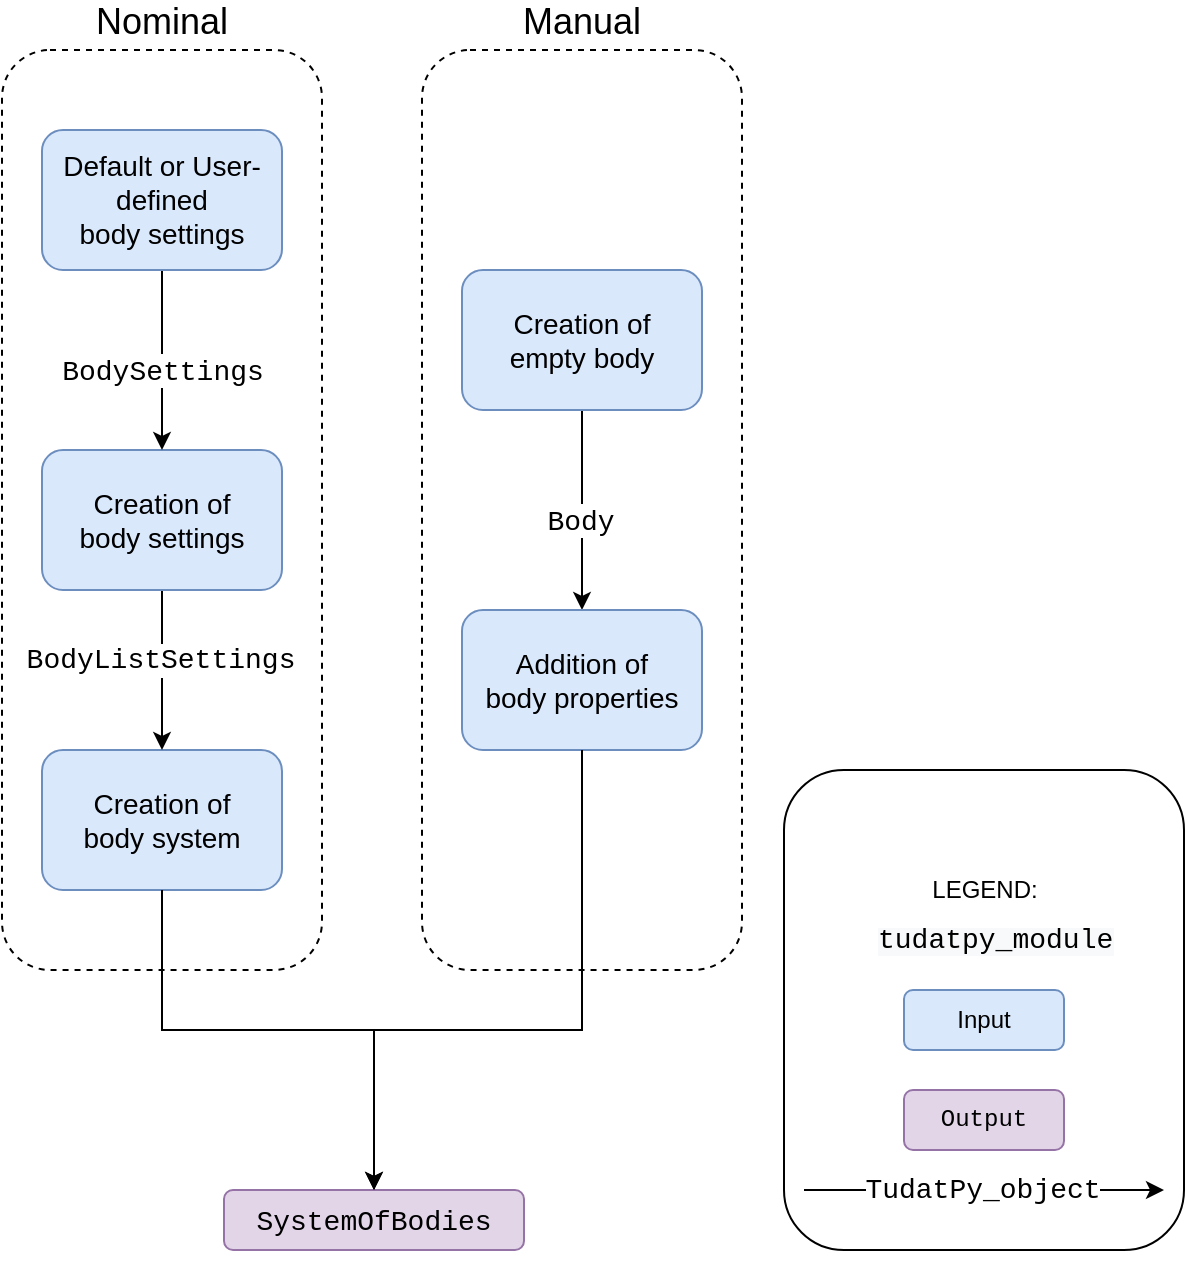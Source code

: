 <mxfile version="26.0.7">
  <diagram id="aToEdywbOcdsvHlXWydX" name="Page-1">
    <mxGraphModel dx="1140" dy="1580" grid="1" gridSize="10" guides="1" tooltips="1" connect="1" arrows="1" fold="1" page="1" pageScale="1" pageWidth="1100" pageHeight="850" math="0" shadow="0">
      <root>
        <mxCell id="0" />
        <mxCell id="1" parent="0" />
        <mxCell id="P4K3XKW29_5Jf-HjrCSx-24" value="" style="edgeStyle=orthogonalEdgeStyle;rounded=0;orthogonalLoop=1;jettySize=auto;html=1;fontSize=14;" parent="1" edge="1">
          <mxGeometry relative="1" as="geometry">
            <mxPoint x="385" y="460" as="sourcePoint" />
            <mxPoint x="385" y="530" as="targetPoint" />
          </mxGeometry>
        </mxCell>
        <mxCell id="P4K3XKW29_5Jf-HjrCSx-36" value="&lt;font style=&quot;font-size: 18px;&quot;&gt;Nominal&lt;/font&gt;" style="rounded=1;whiteSpace=wrap;html=1;dashed=1;labelPosition=center;verticalLabelPosition=top;align=center;verticalAlign=bottom;" parent="1" vertex="1">
          <mxGeometry x="199" y="-70" width="160" height="460" as="geometry" />
        </mxCell>
        <mxCell id="P4K3XKW29_5Jf-HjrCSx-16" value="Creation of &lt;br style=&quot;font-size: 14px;&quot;&gt;body system" style="rounded=1;whiteSpace=wrap;html=1;fillColor=#dae8fc;strokeColor=#6c8ebf;fontSize=14;" parent="1" vertex="1">
          <mxGeometry x="219" y="280" width="120" height="70" as="geometry" />
        </mxCell>
        <mxCell id="P4K3XKW29_5Jf-HjrCSx-22" value="&lt;font face=&quot;Courier New&quot;&gt;SystemOfBodies&lt;/font&gt;" style="rounded=1;whiteSpace=wrap;html=1;fillColor=#e1d5e7;strokeColor=#9673a6;fontSize=14;" parent="1" vertex="1">
          <mxGeometry x="310" y="500" width="150" height="30" as="geometry" />
        </mxCell>
        <mxCell id="P4K3XKW29_5Jf-HjrCSx-28" style="edgeStyle=orthogonalEdgeStyle;rounded=0;orthogonalLoop=1;jettySize=auto;html=1;fontFamily=Courier New;fontSize=14;" parent="1" source="P4K3XKW29_5Jf-HjrCSx-25" target="P4K3XKW29_5Jf-HjrCSx-16" edge="1">
          <mxGeometry relative="1" as="geometry" />
        </mxCell>
        <mxCell id="P4K3XKW29_5Jf-HjrCSx-29" value="BodyListSettings" style="edgeLabel;html=1;align=center;verticalAlign=middle;resizable=0;points=[];fontSize=14;fontFamily=Courier New;" parent="P4K3XKW29_5Jf-HjrCSx-28" vertex="1" connectable="0">
          <mxGeometry x="-0.125" y="-1" relative="1" as="geometry">
            <mxPoint as="offset" />
          </mxGeometry>
        </mxCell>
        <mxCell id="P4K3XKW29_5Jf-HjrCSx-25" value="Creation of &lt;br style=&quot;font-size: 14px&quot;&gt;body settings" style="rounded=1;whiteSpace=wrap;html=1;fillColor=#dae8fc;strokeColor=#6c8ebf;fontSize=14;" parent="1" vertex="1">
          <mxGeometry x="219" y="130" width="120" height="70" as="geometry" />
        </mxCell>
        <mxCell id="P4K3XKW29_5Jf-HjrCSx-35" style="edgeStyle=orthogonalEdgeStyle;rounded=0;orthogonalLoop=1;jettySize=auto;html=1;exitX=0.5;exitY=1;exitDx=0;exitDy=0;fontFamily=Courier New;fontSize=14;" parent="1" source="P4K3XKW29_5Jf-HjrCSx-31" edge="1">
          <mxGeometry relative="1" as="geometry">
            <mxPoint x="279" y="130" as="targetPoint" />
          </mxGeometry>
        </mxCell>
        <mxCell id="P4K3XKW29_5Jf-HjrCSx-51" value="&lt;span style=&quot;font-family: &amp;#34;courier new&amp;#34;&quot;&gt;BodySettings&lt;/span&gt;" style="edgeLabel;html=1;align=center;verticalAlign=middle;resizable=0;points=[];fontSize=14;fontFamily=Helvetica;" parent="P4K3XKW29_5Jf-HjrCSx-35" vertex="1" connectable="0">
          <mxGeometry x="-0.647" y="-1" relative="1" as="geometry">
            <mxPoint x="1" y="34" as="offset" />
          </mxGeometry>
        </mxCell>
        <mxCell id="P4K3XKW29_5Jf-HjrCSx-31" value="Default or User-defined &lt;br&gt;body settings" style="rounded=1;whiteSpace=wrap;html=1;fillColor=#dae8fc;strokeColor=#6c8ebf;fontSize=14;" parent="1" vertex="1">
          <mxGeometry x="219" y="-30" width="120" height="70" as="geometry" />
        </mxCell>
        <mxCell id="P4K3XKW29_5Jf-HjrCSx-40" value="&lt;font style=&quot;font-size: 18px;&quot;&gt;Manual&lt;/font&gt;" style="rounded=1;whiteSpace=wrap;html=1;dashed=1;labelPosition=center;verticalLabelPosition=top;align=center;verticalAlign=bottom;" parent="1" vertex="1">
          <mxGeometry x="409" y="-70" width="160" height="460" as="geometry" />
        </mxCell>
        <mxCell id="P4K3XKW29_5Jf-HjrCSx-43" style="edgeStyle=orthogonalEdgeStyle;rounded=0;orthogonalLoop=1;jettySize=auto;html=1;exitX=0.5;exitY=1;exitDx=0;exitDy=0;entryX=0.5;entryY=0;entryDx=0;entryDy=0;fontFamily=Helvetica;fontSize=14;" parent="1" source="P4K3XKW29_5Jf-HjrCSx-41" target="P4K3XKW29_5Jf-HjrCSx-42" edge="1">
          <mxGeometry relative="1" as="geometry" />
        </mxCell>
        <mxCell id="P4K3XKW29_5Jf-HjrCSx-52" value="&lt;font face=&quot;Courier New&quot;&gt;Body&lt;/font&gt;" style="edgeLabel;html=1;align=center;verticalAlign=middle;resizable=0;points=[];fontSize=14;fontFamily=Helvetica;" parent="P4K3XKW29_5Jf-HjrCSx-43" vertex="1" connectable="0">
          <mxGeometry x="0.097" y="-1" relative="1" as="geometry">
            <mxPoint as="offset" />
          </mxGeometry>
        </mxCell>
        <mxCell id="P4K3XKW29_5Jf-HjrCSx-41" value="Creation of&lt;br&gt;empty body" style="rounded=1;whiteSpace=wrap;html=1;fillColor=#dae8fc;strokeColor=#6c8ebf;fontSize=14;" parent="1" vertex="1">
          <mxGeometry x="429" y="40" width="120" height="70" as="geometry" />
        </mxCell>
        <mxCell id="P4K3XKW29_5Jf-HjrCSx-45" style="edgeStyle=orthogonalEdgeStyle;rounded=0;orthogonalLoop=1;jettySize=auto;html=1;exitX=0.5;exitY=1;exitDx=0;exitDy=0;entryX=0.5;entryY=0;entryDx=0;entryDy=0;fontFamily=Helvetica;fontSize=14;" parent="1" source="P4K3XKW29_5Jf-HjrCSx-16" target="P4K3XKW29_5Jf-HjrCSx-22" edge="1">
          <mxGeometry relative="1" as="geometry">
            <Array as="points">
              <mxPoint x="279" y="420" />
              <mxPoint x="385" y="420" />
            </Array>
            <mxPoint x="385" y="530" as="targetPoint" />
          </mxGeometry>
        </mxCell>
        <mxCell id="P4K3XKW29_5Jf-HjrCSx-42" value="Addition of&lt;br&gt;body properties" style="rounded=1;whiteSpace=wrap;html=1;fillColor=#dae8fc;strokeColor=#6c8ebf;fontSize=14;" parent="1" vertex="1">
          <mxGeometry x="429" y="210" width="120" height="70" as="geometry" />
        </mxCell>
        <mxCell id="c9JJ2Y3SZzoH1PMOvmYE-2" value="" style="rounded=1;whiteSpace=wrap;html=1;labelPosition=left;verticalLabelPosition=top;align=right;verticalAlign=bottom;" parent="1" vertex="1">
          <mxGeometry x="590" y="290" width="200" height="240" as="geometry" />
        </mxCell>
        <mxCell id="c9JJ2Y3SZzoH1PMOvmYE-3" value="Input" style="rounded=1;whiteSpace=wrap;html=1;fillColor=#dae8fc;strokeColor=#6c8ebf;" parent="1" vertex="1">
          <mxGeometry x="650" y="400" width="80" height="30" as="geometry" />
        </mxCell>
        <mxCell id="c9JJ2Y3SZzoH1PMOvmYE-4" value="LEGEND:" style="text;html=1;align=center;verticalAlign=middle;resizable=0;points=[];autosize=1;strokeColor=none;fillColor=none;" parent="1" vertex="1">
          <mxGeometry x="655" y="340" width="70" height="20" as="geometry" />
        </mxCell>
        <mxCell id="c9JJ2Y3SZzoH1PMOvmYE-5" value="Output" style="rounded=1;whiteSpace=wrap;html=1;fillColor=#e1d5e7;strokeColor=#9673a6;fontFamily=Courier New;" parent="1" vertex="1">
          <mxGeometry x="650" y="450" width="80" height="30" as="geometry" />
        </mxCell>
        <mxCell id="c9JJ2Y3SZzoH1PMOvmYE-7" value="&lt;font face=&quot;Courier New&quot; style=&quot;font-size: 14px&quot;&gt;TudatPy_object&lt;/font&gt;" style="edgeStyle=orthogonalEdgeStyle;rounded=0;orthogonalLoop=1;jettySize=auto;html=1;" parent="1" edge="1">
          <mxGeometry relative="1" as="geometry">
            <mxPoint x="600" y="500" as="sourcePoint" />
            <mxPoint x="780" y="500" as="targetPoint" />
            <mxPoint x="-1" as="offset" />
          </mxGeometry>
        </mxCell>
        <mxCell id="c9JJ2Y3SZzoH1PMOvmYE-8" value="&lt;span style=&quot;color: rgb(0 , 0 , 0) ; font-family: &amp;#34;courier new&amp;#34; ; font-style: normal ; font-weight: normal ; letter-spacing: normal ; text-align: center ; text-indent: 0px ; text-transform: none ; word-spacing: 0px ; background-color: rgb(248 , 249 , 250) ; text-decoration: none ; display: inline ; float: none&quot;&gt;&lt;font style=&quot;font-size: 14px&quot;&gt;tudatpy_module&lt;/font&gt;&lt;/span&gt;" style="text;whiteSpace=wrap;html=1;fontFamily=Courier New;" parent="1" vertex="1">
          <mxGeometry x="635" y="360" width="110" height="30" as="geometry" />
        </mxCell>
        <mxCell id="ZoQ-ZA_fxXHTSafb2_SR-3" style="edgeStyle=orthogonalEdgeStyle;rounded=0;orthogonalLoop=1;jettySize=auto;html=1;entryX=0.5;entryY=0;entryDx=0;entryDy=0;fontFamily=Helvetica;fontSize=14;exitX=0.5;exitY=1;exitDx=0;exitDy=0;" edge="1" parent="1" source="P4K3XKW29_5Jf-HjrCSx-42" target="P4K3XKW29_5Jf-HjrCSx-22">
          <mxGeometry relative="1" as="geometry">
            <Array as="points">
              <mxPoint x="489" y="420" />
              <mxPoint x="385" y="420" />
            </Array>
            <mxPoint x="395" y="510" as="targetPoint" />
            <mxPoint x="340" y="390" as="sourcePoint" />
          </mxGeometry>
        </mxCell>
      </root>
    </mxGraphModel>
  </diagram>
</mxfile>
